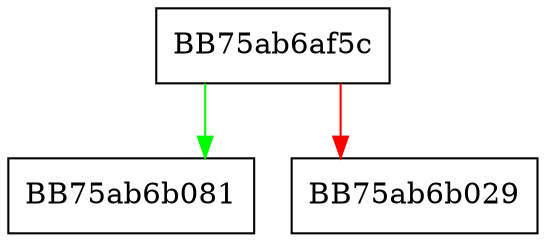 digraph MetaVaultRecordAtomicCountersQuery {
  node [shape="box"];
  graph [splines=ortho];
  BB75ab6af5c -> BB75ab6b081 [color="green"];
  BB75ab6af5c -> BB75ab6b029 [color="red"];
}